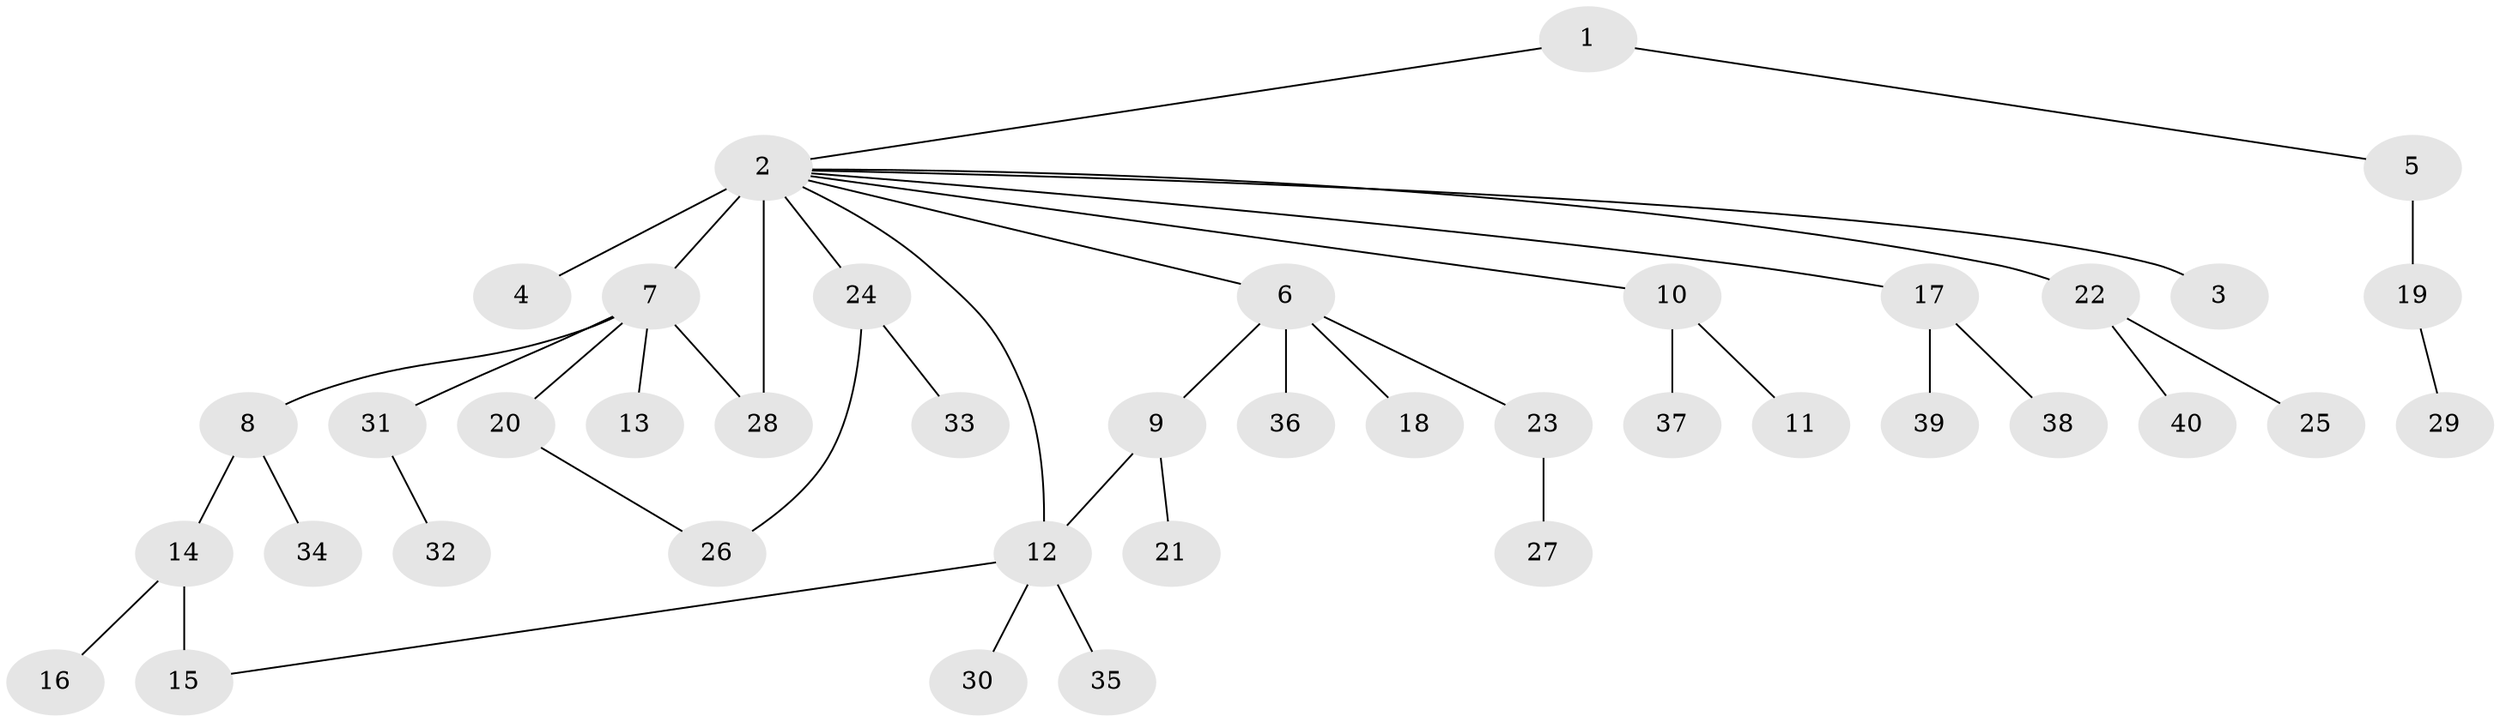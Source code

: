 // original degree distribution, {3: 0.05, 19: 0.0125, 2: 0.1375, 1: 0.65, 5: 0.0125, 6: 0.0375, 14: 0.0125, 4: 0.0875}
// Generated by graph-tools (version 1.1) at 2025/35/03/09/25 02:35:28]
// undirected, 40 vertices, 43 edges
graph export_dot {
graph [start="1"]
  node [color=gray90,style=filled];
  1;
  2;
  3;
  4;
  5;
  6;
  7;
  8;
  9;
  10;
  11;
  12;
  13;
  14;
  15;
  16;
  17;
  18;
  19;
  20;
  21;
  22;
  23;
  24;
  25;
  26;
  27;
  28;
  29;
  30;
  31;
  32;
  33;
  34;
  35;
  36;
  37;
  38;
  39;
  40;
  1 -- 2 [weight=1.0];
  1 -- 5 [weight=1.0];
  2 -- 3 [weight=1.0];
  2 -- 4 [weight=7.0];
  2 -- 6 [weight=1.0];
  2 -- 7 [weight=1.0];
  2 -- 10 [weight=1.0];
  2 -- 12 [weight=1.0];
  2 -- 17 [weight=1.0];
  2 -- 22 [weight=1.0];
  2 -- 24 [weight=1.0];
  2 -- 28 [weight=1.0];
  5 -- 19 [weight=3.0];
  6 -- 9 [weight=1.0];
  6 -- 18 [weight=1.0];
  6 -- 23 [weight=1.0];
  6 -- 36 [weight=1.0];
  7 -- 8 [weight=1.0];
  7 -- 13 [weight=7.0];
  7 -- 20 [weight=1.0];
  7 -- 28 [weight=2.0];
  7 -- 31 [weight=1.0];
  8 -- 14 [weight=1.0];
  8 -- 34 [weight=1.0];
  9 -- 12 [weight=1.0];
  9 -- 21 [weight=1.0];
  10 -- 11 [weight=1.0];
  10 -- 37 [weight=1.0];
  12 -- 15 [weight=1.0];
  12 -- 30 [weight=1.0];
  12 -- 35 [weight=1.0];
  14 -- 15 [weight=3.0];
  14 -- 16 [weight=1.0];
  17 -- 38 [weight=1.0];
  17 -- 39 [weight=1.0];
  19 -- 29 [weight=1.0];
  20 -- 26 [weight=1.0];
  22 -- 25 [weight=1.0];
  22 -- 40 [weight=1.0];
  23 -- 27 [weight=2.0];
  24 -- 26 [weight=1.0];
  24 -- 33 [weight=1.0];
  31 -- 32 [weight=1.0];
}
